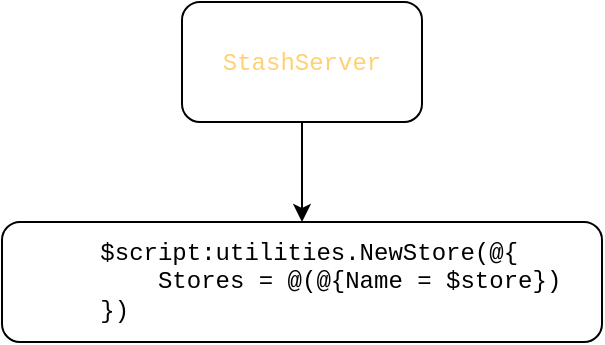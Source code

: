 <mxfile>
    <diagram id="GZ-sJ-vWQoU-v0HPQqXk" name="Page-1">
        <mxGraphModel dx="1145" dy="673" grid="1" gridSize="10" guides="1" tooltips="1" connect="1" arrows="1" fold="1" page="1" pageScale="1" pageWidth="850" pageHeight="1100" math="0" shadow="0">
            <root>
                <mxCell id="0"/>
                <mxCell id="1" parent="0"/>
                <mxCell id="6" value="" style="edgeStyle=none;html=1;" edge="1" parent="1" source="2" target="4">
                    <mxGeometry relative="1" as="geometry"/>
                </mxCell>
                <mxCell id="2" value="&lt;div style=&quot;font-family: &amp;quot;FiraCode Nerd Font&amp;quot;, Menlo, Monaco, &amp;quot;Courier New&amp;quot;, monospace; font-weight: normal; font-size: 12px; line-height: 18px; white-space: pre;&quot;&gt;&lt;div style=&quot;&quot;&gt;&lt;span&gt;&lt;font style=&quot;color: light-dark(rgb(255, 209, 115), rgb(255, 0, 255));&quot;&gt;StashServer&lt;/font&gt;&lt;/span&gt;&lt;/div&gt;&lt;/div&gt;" style="rounded=1;whiteSpace=wrap;html=1;" vertex="1" parent="1">
                    <mxGeometry x="160" y="110" width="120" height="60" as="geometry"/>
                </mxCell>
                <mxCell id="4" value="&lt;div style=&quot;font-family: &amp;quot;FiraCode Nerd Font&amp;quot;, Menlo, Monaco, &amp;quot;Courier New&amp;quot;, monospace; text-align: left; white-space: pre;&quot;&gt;&lt;font style=&quot;color: light-dark(rgb(0, 0, 0), rgb(255, 0, 255));&quot;&gt;&lt;span&gt;    $&lt;/span&gt;&lt;span&gt;script&lt;/span&gt;&lt;span&gt;:utilities.NewStore(&lt;/span&gt;&lt;span&gt;@&lt;/span&gt;&lt;span&gt;{&lt;/span&gt;&lt;/font&gt;&lt;/div&gt;&lt;div style=&quot;font-family: &amp;quot;FiraCode Nerd Font&amp;quot;, Menlo, Monaco, &amp;quot;Courier New&amp;quot;, monospace; text-align: left; white-space: pre;&quot;&gt;&lt;font style=&quot;color: light-dark(rgb(0, 0, 0), rgb(255, 0, 255));&quot;&gt;&lt;span&gt;        Stores &lt;/span&gt;&lt;span&gt;=&lt;/span&gt;&lt;span&gt; &lt;/span&gt;&lt;span&gt;@&lt;/span&gt;&lt;span&gt;(&lt;/span&gt;&lt;span&gt;@&lt;/span&gt;&lt;span&gt;{Name &lt;/span&gt;&lt;span&gt;=&lt;/span&gt;&lt;span&gt; $store})&lt;/span&gt;&lt;/font&gt;&lt;/div&gt;&lt;div style=&quot;font-family: &amp;quot;FiraCode Nerd Font&amp;quot;, Menlo, Monaco, &amp;quot;Courier New&amp;quot;, monospace; text-align: left; white-space: pre;&quot;&gt;&lt;span&gt;&lt;font style=&quot;color: light-dark(rgb(0, 0, 0), rgb(255, 0, 255));&quot;&gt;    })&lt;/font&gt;&lt;/span&gt;&lt;/div&gt;" style="rounded=1;whiteSpace=wrap;html=1;" vertex="1" parent="1">
                    <mxGeometry x="70" y="220" width="300" height="60" as="geometry"/>
                </mxCell>
            </root>
        </mxGraphModel>
    </diagram>
</mxfile>